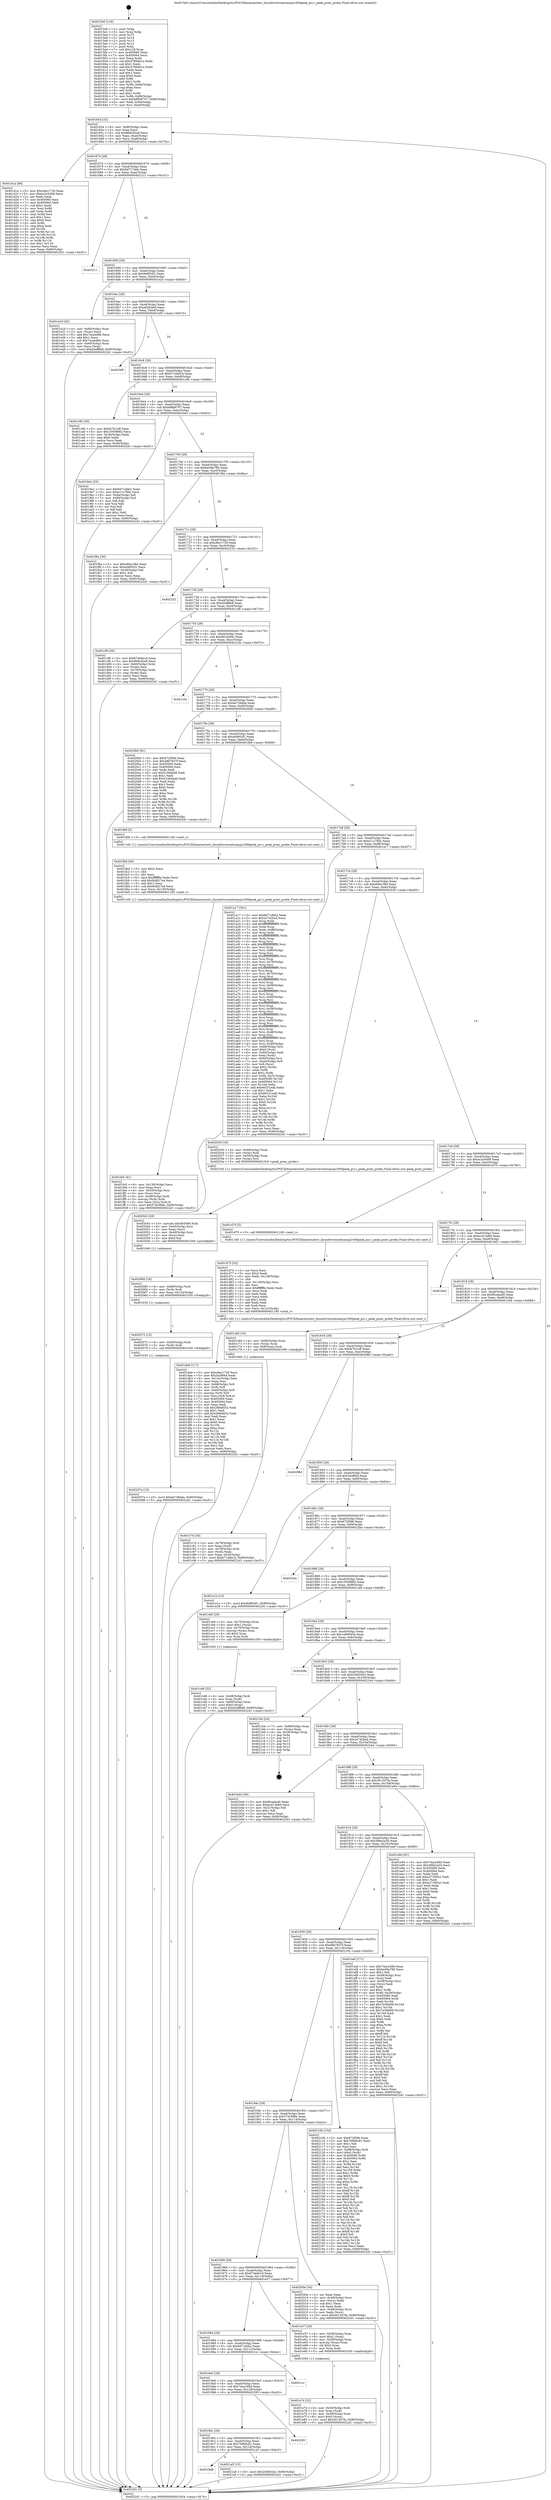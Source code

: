 digraph "0x4015e0" {
  label = "0x4015e0 (/mnt/c/Users/mathe/Desktop/tcc/POCII/binaries/extr_linuxdriversnetcansja1000peak_pci.c_peak_pciec_probe_Final-ollvm.out::main(0))"
  labelloc = "t"
  node[shape=record]

  Entry [label="",width=0.3,height=0.3,shape=circle,fillcolor=black,style=filled]
  "0x401654" [label="{
     0x401654 [32]\l
     | [instrs]\l
     &nbsp;&nbsp;0x401654 \<+6\>: mov -0x90(%rbp),%eax\l
     &nbsp;&nbsp;0x40165a \<+2\>: mov %eax,%ecx\l
     &nbsp;&nbsp;0x40165c \<+6\>: sub $0x868c92a9,%ecx\l
     &nbsp;&nbsp;0x401662 \<+6\>: mov %eax,-0xa4(%rbp)\l
     &nbsp;&nbsp;0x401668 \<+6\>: mov %ecx,-0xa8(%rbp)\l
     &nbsp;&nbsp;0x40166e \<+6\>: je 0000000000401d1a \<main+0x73a\>\l
  }"]
  "0x401d1a" [label="{
     0x401d1a [86]\l
     | [instrs]\l
     &nbsp;&nbsp;0x401d1a \<+5\>: mov $0xc8ec1729,%eax\l
     &nbsp;&nbsp;0x401d1f \<+5\>: mov $0xec3c0408,%ecx\l
     &nbsp;&nbsp;0x401d24 \<+2\>: xor %edx,%edx\l
     &nbsp;&nbsp;0x401d26 \<+7\>: mov 0x405060,%esi\l
     &nbsp;&nbsp;0x401d2d \<+7\>: mov 0x405064,%edi\l
     &nbsp;&nbsp;0x401d34 \<+3\>: sub $0x1,%edx\l
     &nbsp;&nbsp;0x401d37 \<+3\>: mov %esi,%r8d\l
     &nbsp;&nbsp;0x401d3a \<+3\>: add %edx,%r8d\l
     &nbsp;&nbsp;0x401d3d \<+4\>: imul %r8d,%esi\l
     &nbsp;&nbsp;0x401d41 \<+3\>: and $0x1,%esi\l
     &nbsp;&nbsp;0x401d44 \<+3\>: cmp $0x0,%esi\l
     &nbsp;&nbsp;0x401d47 \<+4\>: sete %r9b\l
     &nbsp;&nbsp;0x401d4b \<+3\>: cmp $0xa,%edi\l
     &nbsp;&nbsp;0x401d4e \<+4\>: setl %r10b\l
     &nbsp;&nbsp;0x401d52 \<+3\>: mov %r9b,%r11b\l
     &nbsp;&nbsp;0x401d55 \<+3\>: and %r10b,%r11b\l
     &nbsp;&nbsp;0x401d58 \<+3\>: xor %r10b,%r9b\l
     &nbsp;&nbsp;0x401d5b \<+3\>: or %r9b,%r11b\l
     &nbsp;&nbsp;0x401d5e \<+4\>: test $0x1,%r11b\l
     &nbsp;&nbsp;0x401d62 \<+3\>: cmovne %ecx,%eax\l
     &nbsp;&nbsp;0x401d65 \<+6\>: mov %eax,-0x90(%rbp)\l
     &nbsp;&nbsp;0x401d6b \<+5\>: jmp 00000000004022d1 \<main+0xcf1\>\l
  }"]
  "0x401674" [label="{
     0x401674 [28]\l
     | [instrs]\l
     &nbsp;&nbsp;0x401674 \<+5\>: jmp 0000000000401679 \<main+0x99\>\l
     &nbsp;&nbsp;0x401679 \<+6\>: mov -0xa4(%rbp),%eax\l
     &nbsp;&nbsp;0x40167f \<+5\>: sub $0x8d717deb,%eax\l
     &nbsp;&nbsp;0x401684 \<+6\>: mov %eax,-0xac(%rbp)\l
     &nbsp;&nbsp;0x40168a \<+6\>: je 0000000000402211 \<main+0xc31\>\l
  }"]
  Exit [label="",width=0.3,height=0.3,shape=circle,fillcolor=black,style=filled,peripheries=2]
  "0x402211" [label="{
     0x402211\l
  }", style=dashed]
  "0x401690" [label="{
     0x401690 [28]\l
     | [instrs]\l
     &nbsp;&nbsp;0x401690 \<+5\>: jmp 0000000000401695 \<main+0xb5\>\l
     &nbsp;&nbsp;0x401695 \<+6\>: mov -0xa4(%rbp),%eax\l
     &nbsp;&nbsp;0x40169b \<+5\>: sub $0x9e8f54f1,%eax\l
     &nbsp;&nbsp;0x4016a0 \<+6\>: mov %eax,-0xb0(%rbp)\l
     &nbsp;&nbsp;0x4016a6 \<+6\>: je 0000000000401e2d \<main+0x84d\>\l
  }"]
  "0x4019d8" [label="{
     0x4019d8\l
  }", style=dashed]
  "0x401e2d" [label="{
     0x401e2d [42]\l
     | [instrs]\l
     &nbsp;&nbsp;0x401e2d \<+4\>: mov -0x60(%rbp),%rax\l
     &nbsp;&nbsp;0x401e31 \<+2\>: mov (%rax),%ecx\l
     &nbsp;&nbsp;0x401e33 \<+6\>: add $0x7aceed6b,%ecx\l
     &nbsp;&nbsp;0x401e39 \<+3\>: add $0x1,%ecx\l
     &nbsp;&nbsp;0x401e3c \<+6\>: sub $0x7aceed6b,%ecx\l
     &nbsp;&nbsp;0x401e42 \<+4\>: mov -0x60(%rbp),%rax\l
     &nbsp;&nbsp;0x401e46 \<+2\>: mov %ecx,(%rax)\l
     &nbsp;&nbsp;0x401e48 \<+10\>: movl $0xd2eff8e8,-0x90(%rbp)\l
     &nbsp;&nbsp;0x401e52 \<+5\>: jmp 00000000004022d1 \<main+0xcf1\>\l
  }"]
  "0x4016ac" [label="{
     0x4016ac [28]\l
     | [instrs]\l
     &nbsp;&nbsp;0x4016ac \<+5\>: jmp 00000000004016b1 \<main+0xd1\>\l
     &nbsp;&nbsp;0x4016b1 \<+6\>: mov -0xa4(%rbp),%eax\l
     &nbsp;&nbsp;0x4016b7 \<+5\>: sub $0xa62fc4e9,%eax\l
     &nbsp;&nbsp;0x4016bc \<+6\>: mov %eax,-0xb4(%rbp)\l
     &nbsp;&nbsp;0x4016c2 \<+6\>: je 0000000000401bf5 \<main+0x615\>\l
  }"]
  "0x4021a5" [label="{
     0x4021a5 [15]\l
     | [instrs]\l
     &nbsp;&nbsp;0x4021a5 \<+10\>: movl $0x20d002e2,-0x90(%rbp)\l
     &nbsp;&nbsp;0x4021af \<+5\>: jmp 00000000004022d1 \<main+0xcf1\>\l
  }"]
  "0x401bf5" [label="{
     0x401bf5\l
  }", style=dashed]
  "0x4016c8" [label="{
     0x4016c8 [28]\l
     | [instrs]\l
     &nbsp;&nbsp;0x4016c8 \<+5\>: jmp 00000000004016cd \<main+0xed\>\l
     &nbsp;&nbsp;0x4016cd \<+6\>: mov -0xa4(%rbp),%eax\l
     &nbsp;&nbsp;0x4016d3 \<+5\>: sub $0xb714bd1b,%eax\l
     &nbsp;&nbsp;0x4016d8 \<+6\>: mov %eax,-0xb8(%rbp)\l
     &nbsp;&nbsp;0x4016de \<+6\>: je 0000000000401c9b \<main+0x6bb\>\l
  }"]
  "0x4019bc" [label="{
     0x4019bc [28]\l
     | [instrs]\l
     &nbsp;&nbsp;0x4019bc \<+5\>: jmp 00000000004019c1 \<main+0x3e1\>\l
     &nbsp;&nbsp;0x4019c1 \<+6\>: mov -0xa4(%rbp),%eax\l
     &nbsp;&nbsp;0x4019c7 \<+5\>: sub $0x769b8c81,%eax\l
     &nbsp;&nbsp;0x4019cc \<+6\>: mov %eax,-0x124(%rbp)\l
     &nbsp;&nbsp;0x4019d2 \<+6\>: je 00000000004021a5 \<main+0xbc5\>\l
  }"]
  "0x401c9b" [label="{
     0x401c9b [30]\l
     | [instrs]\l
     &nbsp;&nbsp;0x401c9b \<+5\>: mov $0xfa7fc1e8,%eax\l
     &nbsp;&nbsp;0x401ca0 \<+5\>: mov $0x10508882,%ecx\l
     &nbsp;&nbsp;0x401ca5 \<+3\>: mov -0x30(%rbp),%edx\l
     &nbsp;&nbsp;0x401ca8 \<+3\>: cmp $0x0,%edx\l
     &nbsp;&nbsp;0x401cab \<+3\>: cmove %ecx,%eax\l
     &nbsp;&nbsp;0x401cae \<+6\>: mov %eax,-0x90(%rbp)\l
     &nbsp;&nbsp;0x401cb4 \<+5\>: jmp 00000000004022d1 \<main+0xcf1\>\l
  }"]
  "0x4016e4" [label="{
     0x4016e4 [28]\l
     | [instrs]\l
     &nbsp;&nbsp;0x4016e4 \<+5\>: jmp 00000000004016e9 \<main+0x109\>\l
     &nbsp;&nbsp;0x4016e9 \<+6\>: mov -0xa4(%rbp),%eax\l
     &nbsp;&nbsp;0x4016ef \<+5\>: sub $0xb88b9707,%eax\l
     &nbsp;&nbsp;0x4016f4 \<+6\>: mov %eax,-0xbc(%rbp)\l
     &nbsp;&nbsp;0x4016fa \<+6\>: je 00000000004019e2 \<main+0x402\>\l
  }"]
  "0x402295" [label="{
     0x402295\l
  }", style=dashed]
  "0x4019e2" [label="{
     0x4019e2 [53]\l
     | [instrs]\l
     &nbsp;&nbsp;0x4019e2 \<+5\>: mov $0x6d71dbb2,%eax\l
     &nbsp;&nbsp;0x4019e7 \<+5\>: mov $0xe11c78dc,%ecx\l
     &nbsp;&nbsp;0x4019ec \<+6\>: mov -0x8a(%rbp),%dl\l
     &nbsp;&nbsp;0x4019f2 \<+7\>: mov -0x89(%rbp),%sil\l
     &nbsp;&nbsp;0x4019f9 \<+3\>: mov %dl,%dil\l
     &nbsp;&nbsp;0x4019fc \<+3\>: and %sil,%dil\l
     &nbsp;&nbsp;0x4019ff \<+3\>: xor %sil,%dl\l
     &nbsp;&nbsp;0x401a02 \<+3\>: or %dl,%dil\l
     &nbsp;&nbsp;0x401a05 \<+4\>: test $0x1,%dil\l
     &nbsp;&nbsp;0x401a09 \<+3\>: cmovne %ecx,%eax\l
     &nbsp;&nbsp;0x401a0c \<+6\>: mov %eax,-0x90(%rbp)\l
     &nbsp;&nbsp;0x401a12 \<+5\>: jmp 00000000004022d1 \<main+0xcf1\>\l
  }"]
  "0x401700" [label="{
     0x401700 [28]\l
     | [instrs]\l
     &nbsp;&nbsp;0x401700 \<+5\>: jmp 0000000000401705 \<main+0x125\>\l
     &nbsp;&nbsp;0x401705 \<+6\>: mov -0xa4(%rbp),%eax\l
     &nbsp;&nbsp;0x40170b \<+5\>: sub $0xbe58a780,%eax\l
     &nbsp;&nbsp;0x401710 \<+6\>: mov %eax,-0xc0(%rbp)\l
     &nbsp;&nbsp;0x401716 \<+6\>: je 0000000000401f9a \<main+0x9ba\>\l
  }"]
  "0x4022d1" [label="{
     0x4022d1 [5]\l
     | [instrs]\l
     &nbsp;&nbsp;0x4022d1 \<+5\>: jmp 0000000000401654 \<main+0x74\>\l
  }"]
  "0x4015e0" [label="{
     0x4015e0 [116]\l
     | [instrs]\l
     &nbsp;&nbsp;0x4015e0 \<+1\>: push %rbp\l
     &nbsp;&nbsp;0x4015e1 \<+3\>: mov %rsp,%rbp\l
     &nbsp;&nbsp;0x4015e4 \<+2\>: push %r15\l
     &nbsp;&nbsp;0x4015e6 \<+2\>: push %r14\l
     &nbsp;&nbsp;0x4015e8 \<+2\>: push %r13\l
     &nbsp;&nbsp;0x4015ea \<+2\>: push %r12\l
     &nbsp;&nbsp;0x4015ec \<+1\>: push %rbx\l
     &nbsp;&nbsp;0x4015ed \<+7\>: sub $0x128,%rsp\l
     &nbsp;&nbsp;0x4015f4 \<+7\>: mov 0x405060,%eax\l
     &nbsp;&nbsp;0x4015fb \<+7\>: mov 0x405064,%ecx\l
     &nbsp;&nbsp;0x401602 \<+2\>: mov %eax,%edx\l
     &nbsp;&nbsp;0x401604 \<+6\>: sub $0x4789461e,%edx\l
     &nbsp;&nbsp;0x40160a \<+3\>: sub $0x1,%edx\l
     &nbsp;&nbsp;0x40160d \<+6\>: add $0x4789461e,%edx\l
     &nbsp;&nbsp;0x401613 \<+3\>: imul %edx,%eax\l
     &nbsp;&nbsp;0x401616 \<+3\>: and $0x1,%eax\l
     &nbsp;&nbsp;0x401619 \<+3\>: cmp $0x0,%eax\l
     &nbsp;&nbsp;0x40161c \<+4\>: sete %r8b\l
     &nbsp;&nbsp;0x401620 \<+4\>: and $0x1,%r8b\l
     &nbsp;&nbsp;0x401624 \<+7\>: mov %r8b,-0x8a(%rbp)\l
     &nbsp;&nbsp;0x40162b \<+3\>: cmp $0xa,%ecx\l
     &nbsp;&nbsp;0x40162e \<+4\>: setl %r8b\l
     &nbsp;&nbsp;0x401632 \<+4\>: and $0x1,%r8b\l
     &nbsp;&nbsp;0x401636 \<+7\>: mov %r8b,-0x89(%rbp)\l
     &nbsp;&nbsp;0x40163d \<+10\>: movl $0xb88b9707,-0x90(%rbp)\l
     &nbsp;&nbsp;0x401647 \<+6\>: mov %edi,-0x94(%rbp)\l
     &nbsp;&nbsp;0x40164d \<+7\>: mov %rsi,-0xa0(%rbp)\l
  }"]
  "0x4019a0" [label="{
     0x4019a0 [28]\l
     | [instrs]\l
     &nbsp;&nbsp;0x4019a0 \<+5\>: jmp 00000000004019a5 \<main+0x3c5\>\l
     &nbsp;&nbsp;0x4019a5 \<+6\>: mov -0xa4(%rbp),%eax\l
     &nbsp;&nbsp;0x4019ab \<+5\>: sub $0x74ac249d,%eax\l
     &nbsp;&nbsp;0x4019b0 \<+6\>: mov %eax,-0x120(%rbp)\l
     &nbsp;&nbsp;0x4019b6 \<+6\>: je 0000000000402295 \<main+0xcb5\>\l
  }"]
  "0x401f9a" [label="{
     0x401f9a [30]\l
     | [instrs]\l
     &nbsp;&nbsp;0x401f9a \<+5\>: mov $0xe66a1f6d,%eax\l
     &nbsp;&nbsp;0x401f9f \<+5\>: mov $0xe0895cf1,%ecx\l
     &nbsp;&nbsp;0x401fa4 \<+3\>: mov -0x29(%rbp),%dl\l
     &nbsp;&nbsp;0x401fa7 \<+3\>: test $0x1,%dl\l
     &nbsp;&nbsp;0x401faa \<+3\>: cmovne %ecx,%eax\l
     &nbsp;&nbsp;0x401fad \<+6\>: mov %eax,-0x90(%rbp)\l
     &nbsp;&nbsp;0x401fb3 \<+5\>: jmp 00000000004022d1 \<main+0xcf1\>\l
  }"]
  "0x40171c" [label="{
     0x40171c [28]\l
     | [instrs]\l
     &nbsp;&nbsp;0x40171c \<+5\>: jmp 0000000000401721 \<main+0x141\>\l
     &nbsp;&nbsp;0x401721 \<+6\>: mov -0xa4(%rbp),%eax\l
     &nbsp;&nbsp;0x401727 \<+5\>: sub $0xc8ec1729,%eax\l
     &nbsp;&nbsp;0x40172c \<+6\>: mov %eax,-0xc4(%rbp)\l
     &nbsp;&nbsp;0x401732 \<+6\>: je 0000000000402232 \<main+0xc52\>\l
  }"]
  "0x4021cc" [label="{
     0x4021cc\l
  }", style=dashed]
  "0x402232" [label="{
     0x402232\l
  }", style=dashed]
  "0x401738" [label="{
     0x401738 [28]\l
     | [instrs]\l
     &nbsp;&nbsp;0x401738 \<+5\>: jmp 000000000040173d \<main+0x15d\>\l
     &nbsp;&nbsp;0x40173d \<+6\>: mov -0xa4(%rbp),%eax\l
     &nbsp;&nbsp;0x401743 \<+5\>: sub $0xd2eff8e8,%eax\l
     &nbsp;&nbsp;0x401748 \<+6\>: mov %eax,-0xc8(%rbp)\l
     &nbsp;&nbsp;0x40174e \<+6\>: je 0000000000401cf6 \<main+0x716\>\l
  }"]
  "0x40207e" [label="{
     0x40207e [15]\l
     | [instrs]\l
     &nbsp;&nbsp;0x40207e \<+10\>: movl $0xda738dda,-0x90(%rbp)\l
     &nbsp;&nbsp;0x402088 \<+5\>: jmp 00000000004022d1 \<main+0xcf1\>\l
  }"]
  "0x401cf6" [label="{
     0x401cf6 [36]\l
     | [instrs]\l
     &nbsp;&nbsp;0x401cf6 \<+5\>: mov $0x67de0e16,%eax\l
     &nbsp;&nbsp;0x401cfb \<+5\>: mov $0x868c92a9,%ecx\l
     &nbsp;&nbsp;0x401d00 \<+4\>: mov -0x60(%rbp),%rdx\l
     &nbsp;&nbsp;0x401d04 \<+2\>: mov (%rdx),%esi\l
     &nbsp;&nbsp;0x401d06 \<+4\>: mov -0x70(%rbp),%rdx\l
     &nbsp;&nbsp;0x401d0a \<+2\>: cmp (%rdx),%esi\l
     &nbsp;&nbsp;0x401d0c \<+3\>: cmovl %ecx,%eax\l
     &nbsp;&nbsp;0x401d0f \<+6\>: mov %eax,-0x90(%rbp)\l
     &nbsp;&nbsp;0x401d15 \<+5\>: jmp 00000000004022d1 \<main+0xcf1\>\l
  }"]
  "0x401754" [label="{
     0x401754 [28]\l
     | [instrs]\l
     &nbsp;&nbsp;0x401754 \<+5\>: jmp 0000000000401759 \<main+0x179\>\l
     &nbsp;&nbsp;0x401759 \<+6\>: mov -0xa4(%rbp),%eax\l
     &nbsp;&nbsp;0x40175f \<+5\>: sub $0xd623a0dc,%eax\l
     &nbsp;&nbsp;0x401764 \<+6\>: mov %eax,-0xcc(%rbp)\l
     &nbsp;&nbsp;0x40176a \<+6\>: je 0000000000401c5e \<main+0x67e\>\l
  }"]
  "0x402072" [label="{
     0x402072 [12]\l
     | [instrs]\l
     &nbsp;&nbsp;0x402072 \<+4\>: mov -0x50(%rbp),%rdi\l
     &nbsp;&nbsp;0x402076 \<+3\>: mov (%rdi),%rdi\l
     &nbsp;&nbsp;0x402079 \<+5\>: call 0000000000401030 \<free@plt\>\l
     | [calls]\l
     &nbsp;&nbsp;0x401030 \{1\} (unknown)\l
  }"]
  "0x401c5e" [label="{
     0x401c5e\l
  }", style=dashed]
  "0x401770" [label="{
     0x401770 [28]\l
     | [instrs]\l
     &nbsp;&nbsp;0x401770 \<+5\>: jmp 0000000000401775 \<main+0x195\>\l
     &nbsp;&nbsp;0x401775 \<+6\>: mov -0xa4(%rbp),%eax\l
     &nbsp;&nbsp;0x40177b \<+5\>: sub $0xda738dda,%eax\l
     &nbsp;&nbsp;0x401780 \<+6\>: mov %eax,-0xd0(%rbp)\l
     &nbsp;&nbsp;0x401786 \<+6\>: je 00000000004020b0 \<main+0xad0\>\l
  }"]
  "0x402060" [label="{
     0x402060 [18]\l
     | [instrs]\l
     &nbsp;&nbsp;0x402060 \<+4\>: mov -0x68(%rbp),%rdi\l
     &nbsp;&nbsp;0x402064 \<+3\>: mov (%rdi),%rdi\l
     &nbsp;&nbsp;0x402067 \<+6\>: mov %eax,-0x134(%rbp)\l
     &nbsp;&nbsp;0x40206d \<+5\>: call 0000000000401030 \<free@plt\>\l
     | [calls]\l
     &nbsp;&nbsp;0x401030 \{1\} (unknown)\l
  }"]
  "0x4020b0" [label="{
     0x4020b0 [91]\l
     | [instrs]\l
     &nbsp;&nbsp;0x4020b0 \<+5\>: mov $0x872f586,%eax\l
     &nbsp;&nbsp;0x4020b5 \<+5\>: mov $0x48b7837f,%ecx\l
     &nbsp;&nbsp;0x4020ba \<+7\>: mov 0x405060,%edx\l
     &nbsp;&nbsp;0x4020c1 \<+7\>: mov 0x405064,%esi\l
     &nbsp;&nbsp;0x4020c8 \<+2\>: mov %edx,%edi\l
     &nbsp;&nbsp;0x4020ca \<+6\>: sub $0x510bda46,%edi\l
     &nbsp;&nbsp;0x4020d0 \<+3\>: sub $0x1,%edi\l
     &nbsp;&nbsp;0x4020d3 \<+6\>: add $0x510bda46,%edi\l
     &nbsp;&nbsp;0x4020d9 \<+3\>: imul %edi,%edx\l
     &nbsp;&nbsp;0x4020dc \<+3\>: and $0x1,%edx\l
     &nbsp;&nbsp;0x4020df \<+3\>: cmp $0x0,%edx\l
     &nbsp;&nbsp;0x4020e2 \<+4\>: sete %r8b\l
     &nbsp;&nbsp;0x4020e6 \<+3\>: cmp $0xa,%esi\l
     &nbsp;&nbsp;0x4020e9 \<+4\>: setl %r9b\l
     &nbsp;&nbsp;0x4020ed \<+3\>: mov %r8b,%r10b\l
     &nbsp;&nbsp;0x4020f0 \<+3\>: and %r9b,%r10b\l
     &nbsp;&nbsp;0x4020f3 \<+3\>: xor %r9b,%r8b\l
     &nbsp;&nbsp;0x4020f6 \<+3\>: or %r8b,%r10b\l
     &nbsp;&nbsp;0x4020f9 \<+4\>: test $0x1,%r10b\l
     &nbsp;&nbsp;0x4020fd \<+3\>: cmovne %ecx,%eax\l
     &nbsp;&nbsp;0x402100 \<+6\>: mov %eax,-0x90(%rbp)\l
     &nbsp;&nbsp;0x402106 \<+5\>: jmp 00000000004022d1 \<main+0xcf1\>\l
  }"]
  "0x40178c" [label="{
     0x40178c [28]\l
     | [instrs]\l
     &nbsp;&nbsp;0x40178c \<+5\>: jmp 0000000000401791 \<main+0x1b1\>\l
     &nbsp;&nbsp;0x401791 \<+6\>: mov -0xa4(%rbp),%eax\l
     &nbsp;&nbsp;0x401797 \<+5\>: sub $0xe0895cf1,%eax\l
     &nbsp;&nbsp;0x40179c \<+6\>: mov %eax,-0xd4(%rbp)\l
     &nbsp;&nbsp;0x4017a2 \<+6\>: je 0000000000401fb8 \<main+0x9d8\>\l
  }"]
  "0x402043" [label="{
     0x402043 [29]\l
     | [instrs]\l
     &nbsp;&nbsp;0x402043 \<+10\>: movabs $0x4030b6,%rdi\l
     &nbsp;&nbsp;0x40204d \<+4\>: mov -0x40(%rbp),%rsi\l
     &nbsp;&nbsp;0x402051 \<+2\>: mov %eax,(%rsi)\l
     &nbsp;&nbsp;0x402053 \<+4\>: mov -0x40(%rbp),%rsi\l
     &nbsp;&nbsp;0x402057 \<+2\>: mov (%rsi),%esi\l
     &nbsp;&nbsp;0x402059 \<+2\>: mov $0x0,%al\l
     &nbsp;&nbsp;0x40205b \<+5\>: call 0000000000401040 \<printf@plt\>\l
     | [calls]\l
     &nbsp;&nbsp;0x401040 \{1\} (unknown)\l
  }"]
  "0x401fb8" [label="{
     0x401fb8 [5]\l
     | [instrs]\l
     &nbsp;&nbsp;0x401fb8 \<+5\>: call 0000000000401160 \<next_i\>\l
     | [calls]\l
     &nbsp;&nbsp;0x401160 \{1\} (/mnt/c/Users/mathe/Desktop/tcc/POCII/binaries/extr_linuxdriversnetcansja1000peak_pci.c_peak_pciec_probe_Final-ollvm.out::next_i)\l
  }"]
  "0x4017a8" [label="{
     0x4017a8 [28]\l
     | [instrs]\l
     &nbsp;&nbsp;0x4017a8 \<+5\>: jmp 00000000004017ad \<main+0x1cd\>\l
     &nbsp;&nbsp;0x4017ad \<+6\>: mov -0xa4(%rbp),%eax\l
     &nbsp;&nbsp;0x4017b3 \<+5\>: sub $0xe11c78dc,%eax\l
     &nbsp;&nbsp;0x4017b8 \<+6\>: mov %eax,-0xd8(%rbp)\l
     &nbsp;&nbsp;0x4017be \<+6\>: je 0000000000401a17 \<main+0x437\>\l
  }"]
  "0x401fe5" [label="{
     0x401fe5 [41]\l
     | [instrs]\l
     &nbsp;&nbsp;0x401fe5 \<+6\>: mov -0x130(%rbp),%ecx\l
     &nbsp;&nbsp;0x401feb \<+3\>: imul %eax,%ecx\l
     &nbsp;&nbsp;0x401fee \<+4\>: mov -0x50(%rbp),%rsi\l
     &nbsp;&nbsp;0x401ff2 \<+3\>: mov (%rsi),%rsi\l
     &nbsp;&nbsp;0x401ff5 \<+4\>: mov -0x48(%rbp),%rdi\l
     &nbsp;&nbsp;0x401ff9 \<+3\>: movslq (%rdi),%rdi\l
     &nbsp;&nbsp;0x401ffc \<+3\>: mov %ecx,(%rsi,%rdi,4)\l
     &nbsp;&nbsp;0x401fff \<+10\>: movl $0x57dc589e,-0x90(%rbp)\l
     &nbsp;&nbsp;0x402009 \<+5\>: jmp 00000000004022d1 \<main+0xcf1\>\l
  }"]
  "0x401a17" [label="{
     0x401a17 [301]\l
     | [instrs]\l
     &nbsp;&nbsp;0x401a17 \<+5\>: mov $0x6d71dbb2,%eax\l
     &nbsp;&nbsp;0x401a1c \<+5\>: mov $0x2e7d2be4,%ecx\l
     &nbsp;&nbsp;0x401a21 \<+3\>: mov %rsp,%rdx\l
     &nbsp;&nbsp;0x401a24 \<+4\>: add $0xfffffffffffffff0,%rdx\l
     &nbsp;&nbsp;0x401a28 \<+3\>: mov %rdx,%rsp\l
     &nbsp;&nbsp;0x401a2b \<+7\>: mov %rdx,-0x88(%rbp)\l
     &nbsp;&nbsp;0x401a32 \<+3\>: mov %rsp,%rdx\l
     &nbsp;&nbsp;0x401a35 \<+4\>: add $0xfffffffffffffff0,%rdx\l
     &nbsp;&nbsp;0x401a39 \<+3\>: mov %rdx,%rsp\l
     &nbsp;&nbsp;0x401a3c \<+3\>: mov %rsp,%rsi\l
     &nbsp;&nbsp;0x401a3f \<+4\>: add $0xfffffffffffffff0,%rsi\l
     &nbsp;&nbsp;0x401a43 \<+3\>: mov %rsi,%rsp\l
     &nbsp;&nbsp;0x401a46 \<+4\>: mov %rsi,-0x80(%rbp)\l
     &nbsp;&nbsp;0x401a4a \<+3\>: mov %rsp,%rsi\l
     &nbsp;&nbsp;0x401a4d \<+4\>: add $0xfffffffffffffff0,%rsi\l
     &nbsp;&nbsp;0x401a51 \<+3\>: mov %rsi,%rsp\l
     &nbsp;&nbsp;0x401a54 \<+4\>: mov %rsi,-0x78(%rbp)\l
     &nbsp;&nbsp;0x401a58 \<+3\>: mov %rsp,%rsi\l
     &nbsp;&nbsp;0x401a5b \<+4\>: add $0xfffffffffffffff0,%rsi\l
     &nbsp;&nbsp;0x401a5f \<+3\>: mov %rsi,%rsp\l
     &nbsp;&nbsp;0x401a62 \<+4\>: mov %rsi,-0x70(%rbp)\l
     &nbsp;&nbsp;0x401a66 \<+3\>: mov %rsp,%rsi\l
     &nbsp;&nbsp;0x401a69 \<+4\>: add $0xfffffffffffffff0,%rsi\l
     &nbsp;&nbsp;0x401a6d \<+3\>: mov %rsi,%rsp\l
     &nbsp;&nbsp;0x401a70 \<+4\>: mov %rsi,-0x68(%rbp)\l
     &nbsp;&nbsp;0x401a74 \<+3\>: mov %rsp,%rsi\l
     &nbsp;&nbsp;0x401a77 \<+4\>: add $0xfffffffffffffff0,%rsi\l
     &nbsp;&nbsp;0x401a7b \<+3\>: mov %rsi,%rsp\l
     &nbsp;&nbsp;0x401a7e \<+4\>: mov %rsi,-0x60(%rbp)\l
     &nbsp;&nbsp;0x401a82 \<+3\>: mov %rsp,%rsi\l
     &nbsp;&nbsp;0x401a85 \<+4\>: add $0xfffffffffffffff0,%rsi\l
     &nbsp;&nbsp;0x401a89 \<+3\>: mov %rsi,%rsp\l
     &nbsp;&nbsp;0x401a8c \<+4\>: mov %rsi,-0x58(%rbp)\l
     &nbsp;&nbsp;0x401a90 \<+3\>: mov %rsp,%rsi\l
     &nbsp;&nbsp;0x401a93 \<+4\>: add $0xfffffffffffffff0,%rsi\l
     &nbsp;&nbsp;0x401a97 \<+3\>: mov %rsi,%rsp\l
     &nbsp;&nbsp;0x401a9a \<+4\>: mov %rsi,-0x50(%rbp)\l
     &nbsp;&nbsp;0x401a9e \<+3\>: mov %rsp,%rsi\l
     &nbsp;&nbsp;0x401aa1 \<+4\>: add $0xfffffffffffffff0,%rsi\l
     &nbsp;&nbsp;0x401aa5 \<+3\>: mov %rsi,%rsp\l
     &nbsp;&nbsp;0x401aa8 \<+4\>: mov %rsi,-0x48(%rbp)\l
     &nbsp;&nbsp;0x401aac \<+3\>: mov %rsp,%rsi\l
     &nbsp;&nbsp;0x401aaf \<+4\>: add $0xfffffffffffffff0,%rsi\l
     &nbsp;&nbsp;0x401ab3 \<+3\>: mov %rsi,%rsp\l
     &nbsp;&nbsp;0x401ab6 \<+4\>: mov %rsi,-0x40(%rbp)\l
     &nbsp;&nbsp;0x401aba \<+7\>: mov -0x88(%rbp),%rsi\l
     &nbsp;&nbsp;0x401ac1 \<+6\>: movl $0x0,(%rsi)\l
     &nbsp;&nbsp;0x401ac7 \<+6\>: mov -0x94(%rbp),%edi\l
     &nbsp;&nbsp;0x401acd \<+2\>: mov %edi,(%rdx)\l
     &nbsp;&nbsp;0x401acf \<+4\>: mov -0x80(%rbp),%rsi\l
     &nbsp;&nbsp;0x401ad3 \<+7\>: mov -0xa0(%rbp),%r8\l
     &nbsp;&nbsp;0x401ada \<+3\>: mov %r8,(%rsi)\l
     &nbsp;&nbsp;0x401add \<+3\>: cmpl $0x2,(%rdx)\l
     &nbsp;&nbsp;0x401ae0 \<+4\>: setne %r9b\l
     &nbsp;&nbsp;0x401ae4 \<+4\>: and $0x1,%r9b\l
     &nbsp;&nbsp;0x401ae8 \<+4\>: mov %r9b,-0x31(%rbp)\l
     &nbsp;&nbsp;0x401aec \<+8\>: mov 0x405060,%r10d\l
     &nbsp;&nbsp;0x401af4 \<+8\>: mov 0x405064,%r11d\l
     &nbsp;&nbsp;0x401afc \<+3\>: mov %r10d,%ebx\l
     &nbsp;&nbsp;0x401aff \<+6\>: add $0x66331edb,%ebx\l
     &nbsp;&nbsp;0x401b05 \<+3\>: sub $0x1,%ebx\l
     &nbsp;&nbsp;0x401b08 \<+6\>: sub $0x66331edb,%ebx\l
     &nbsp;&nbsp;0x401b0e \<+4\>: imul %ebx,%r10d\l
     &nbsp;&nbsp;0x401b12 \<+4\>: and $0x1,%r10d\l
     &nbsp;&nbsp;0x401b16 \<+4\>: cmp $0x0,%r10d\l
     &nbsp;&nbsp;0x401b1a \<+4\>: sete %r9b\l
     &nbsp;&nbsp;0x401b1e \<+4\>: cmp $0xa,%r11d\l
     &nbsp;&nbsp;0x401b22 \<+4\>: setl %r14b\l
     &nbsp;&nbsp;0x401b26 \<+3\>: mov %r9b,%r15b\l
     &nbsp;&nbsp;0x401b29 \<+3\>: and %r14b,%r15b\l
     &nbsp;&nbsp;0x401b2c \<+3\>: xor %r14b,%r9b\l
     &nbsp;&nbsp;0x401b2f \<+3\>: or %r9b,%r15b\l
     &nbsp;&nbsp;0x401b32 \<+4\>: test $0x1,%r15b\l
     &nbsp;&nbsp;0x401b36 \<+3\>: cmovne %ecx,%eax\l
     &nbsp;&nbsp;0x401b39 \<+6\>: mov %eax,-0x90(%rbp)\l
     &nbsp;&nbsp;0x401b3f \<+5\>: jmp 00000000004022d1 \<main+0xcf1\>\l
  }"]
  "0x4017c4" [label="{
     0x4017c4 [28]\l
     | [instrs]\l
     &nbsp;&nbsp;0x4017c4 \<+5\>: jmp 00000000004017c9 \<main+0x1e9\>\l
     &nbsp;&nbsp;0x4017c9 \<+6\>: mov -0xa4(%rbp),%eax\l
     &nbsp;&nbsp;0x4017cf \<+5\>: sub $0xe66a1f6d,%eax\l
     &nbsp;&nbsp;0x4017d4 \<+6\>: mov %eax,-0xdc(%rbp)\l
     &nbsp;&nbsp;0x4017da \<+6\>: je 0000000000402030 \<main+0xa50\>\l
  }"]
  "0x401fbd" [label="{
     0x401fbd [40]\l
     | [instrs]\l
     &nbsp;&nbsp;0x401fbd \<+5\>: mov $0x2,%ecx\l
     &nbsp;&nbsp;0x401fc2 \<+1\>: cltd\l
     &nbsp;&nbsp;0x401fc3 \<+2\>: idiv %ecx\l
     &nbsp;&nbsp;0x401fc5 \<+6\>: imul $0xfffffffe,%edx,%ecx\l
     &nbsp;&nbsp;0x401fcb \<+6\>: add $0x8cfd27a4,%ecx\l
     &nbsp;&nbsp;0x401fd1 \<+3\>: add $0x1,%ecx\l
     &nbsp;&nbsp;0x401fd4 \<+6\>: sub $0x8cfd27a4,%ecx\l
     &nbsp;&nbsp;0x401fda \<+6\>: mov %ecx,-0x130(%rbp)\l
     &nbsp;&nbsp;0x401fe0 \<+5\>: call 0000000000401160 \<next_i\>\l
     | [calls]\l
     &nbsp;&nbsp;0x401160 \{1\} (/mnt/c/Users/mathe/Desktop/tcc/POCII/binaries/extr_linuxdriversnetcansja1000peak_pci.c_peak_pciec_probe_Final-ollvm.out::next_i)\l
  }"]
  "0x401e74" [label="{
     0x401e74 [32]\l
     | [instrs]\l
     &nbsp;&nbsp;0x401e74 \<+4\>: mov -0x50(%rbp),%rdi\l
     &nbsp;&nbsp;0x401e78 \<+3\>: mov %rax,(%rdi)\l
     &nbsp;&nbsp;0x401e7b \<+4\>: mov -0x48(%rbp),%rax\l
     &nbsp;&nbsp;0x401e7f \<+6\>: movl $0x0,(%rax)\l
     &nbsp;&nbsp;0x401e85 \<+10\>: movl $0x3013d7fa,-0x90(%rbp)\l
     &nbsp;&nbsp;0x401e8f \<+5\>: jmp 00000000004022d1 \<main+0xcf1\>\l
  }"]
  "0x402030" [label="{
     0x402030 [19]\l
     | [instrs]\l
     &nbsp;&nbsp;0x402030 \<+4\>: mov -0x68(%rbp),%rax\l
     &nbsp;&nbsp;0x402034 \<+3\>: mov (%rax),%rdi\l
     &nbsp;&nbsp;0x402037 \<+4\>: mov -0x50(%rbp),%rax\l
     &nbsp;&nbsp;0x40203b \<+3\>: mov (%rax),%rsi\l
     &nbsp;&nbsp;0x40203e \<+5\>: call 00000000004015c0 \<peak_pciec_probe\>\l
     | [calls]\l
     &nbsp;&nbsp;0x4015c0 \{1\} (/mnt/c/Users/mathe/Desktop/tcc/POCII/binaries/extr_linuxdriversnetcansja1000peak_pci.c_peak_pciec_probe_Final-ollvm.out::peak_pciec_probe)\l
  }"]
  "0x4017e0" [label="{
     0x4017e0 [28]\l
     | [instrs]\l
     &nbsp;&nbsp;0x4017e0 \<+5\>: jmp 00000000004017e5 \<main+0x205\>\l
     &nbsp;&nbsp;0x4017e5 \<+6\>: mov -0xa4(%rbp),%eax\l
     &nbsp;&nbsp;0x4017eb \<+5\>: sub $0xec3c0408,%eax\l
     &nbsp;&nbsp;0x4017f0 \<+6\>: mov %eax,-0xe0(%rbp)\l
     &nbsp;&nbsp;0x4017f6 \<+6\>: je 0000000000401d70 \<main+0x790\>\l
  }"]
  "0x401984" [label="{
     0x401984 [28]\l
     | [instrs]\l
     &nbsp;&nbsp;0x401984 \<+5\>: jmp 0000000000401989 \<main+0x3a9\>\l
     &nbsp;&nbsp;0x401989 \<+6\>: mov -0xa4(%rbp),%eax\l
     &nbsp;&nbsp;0x40198f \<+5\>: sub $0x6d71dbb2,%eax\l
     &nbsp;&nbsp;0x401994 \<+6\>: mov %eax,-0x11c(%rbp)\l
     &nbsp;&nbsp;0x40199a \<+6\>: je 00000000004021cc \<main+0xbec\>\l
  }"]
  "0x401d70" [label="{
     0x401d70 [5]\l
     | [instrs]\l
     &nbsp;&nbsp;0x401d70 \<+5\>: call 0000000000401160 \<next_i\>\l
     | [calls]\l
     &nbsp;&nbsp;0x401160 \{1\} (/mnt/c/Users/mathe/Desktop/tcc/POCII/binaries/extr_linuxdriversnetcansja1000peak_pci.c_peak_pciec_probe_Final-ollvm.out::next_i)\l
  }"]
  "0x4017fc" [label="{
     0x4017fc [28]\l
     | [instrs]\l
     &nbsp;&nbsp;0x4017fc \<+5\>: jmp 0000000000401801 \<main+0x221\>\l
     &nbsp;&nbsp;0x401801 \<+6\>: mov -0xa4(%rbp),%eax\l
     &nbsp;&nbsp;0x401807 \<+5\>: sub $0xecd13e8d,%eax\l
     &nbsp;&nbsp;0x40180c \<+6\>: mov %eax,-0xe4(%rbp)\l
     &nbsp;&nbsp;0x401812 \<+6\>: je 0000000000401b62 \<main+0x582\>\l
  }"]
  "0x401e57" [label="{
     0x401e57 [29]\l
     | [instrs]\l
     &nbsp;&nbsp;0x401e57 \<+4\>: mov -0x58(%rbp),%rax\l
     &nbsp;&nbsp;0x401e5b \<+6\>: movl $0x1,(%rax)\l
     &nbsp;&nbsp;0x401e61 \<+4\>: mov -0x58(%rbp),%rax\l
     &nbsp;&nbsp;0x401e65 \<+3\>: movslq (%rax),%rax\l
     &nbsp;&nbsp;0x401e68 \<+4\>: shl $0x2,%rax\l
     &nbsp;&nbsp;0x401e6c \<+3\>: mov %rax,%rdi\l
     &nbsp;&nbsp;0x401e6f \<+5\>: call 0000000000401050 \<malloc@plt\>\l
     | [calls]\l
     &nbsp;&nbsp;0x401050 \{1\} (unknown)\l
  }"]
  "0x401b62" [label="{
     0x401b62\l
  }", style=dashed]
  "0x401818" [label="{
     0x401818 [28]\l
     | [instrs]\l
     &nbsp;&nbsp;0x401818 \<+5\>: jmp 000000000040181d \<main+0x23d\>\l
     &nbsp;&nbsp;0x40181d \<+6\>: mov -0xa4(%rbp),%eax\l
     &nbsp;&nbsp;0x401823 \<+5\>: sub $0xf0cabad0,%eax\l
     &nbsp;&nbsp;0x401828 \<+6\>: mov %eax,-0xe8(%rbp)\l
     &nbsp;&nbsp;0x40182e \<+6\>: je 0000000000401c6d \<main+0x68d\>\l
  }"]
  "0x401968" [label="{
     0x401968 [28]\l
     | [instrs]\l
     &nbsp;&nbsp;0x401968 \<+5\>: jmp 000000000040196d \<main+0x38d\>\l
     &nbsp;&nbsp;0x40196d \<+6\>: mov -0xa4(%rbp),%eax\l
     &nbsp;&nbsp;0x401973 \<+5\>: sub $0x67de0e16,%eax\l
     &nbsp;&nbsp;0x401978 \<+6\>: mov %eax,-0x118(%rbp)\l
     &nbsp;&nbsp;0x40197e \<+6\>: je 0000000000401e57 \<main+0x877\>\l
  }"]
  "0x401c6d" [label="{
     0x401c6d [16]\l
     | [instrs]\l
     &nbsp;&nbsp;0x401c6d \<+4\>: mov -0x80(%rbp),%rax\l
     &nbsp;&nbsp;0x401c71 \<+3\>: mov (%rax),%rax\l
     &nbsp;&nbsp;0x401c74 \<+4\>: mov 0x8(%rax),%rdi\l
     &nbsp;&nbsp;0x401c78 \<+5\>: call 0000000000401060 \<atoi@plt\>\l
     | [calls]\l
     &nbsp;&nbsp;0x401060 \{1\} (unknown)\l
  }"]
  "0x401834" [label="{
     0x401834 [28]\l
     | [instrs]\l
     &nbsp;&nbsp;0x401834 \<+5\>: jmp 0000000000401839 \<main+0x259\>\l
     &nbsp;&nbsp;0x401839 \<+6\>: mov -0xa4(%rbp),%eax\l
     &nbsp;&nbsp;0x40183f \<+5\>: sub $0xfa7fc1e8,%eax\l
     &nbsp;&nbsp;0x401844 \<+6\>: mov %eax,-0xec(%rbp)\l
     &nbsp;&nbsp;0x40184a \<+6\>: je 000000000040208d \<main+0xaad\>\l
  }"]
  "0x40200e" [label="{
     0x40200e [34]\l
     | [instrs]\l
     &nbsp;&nbsp;0x40200e \<+2\>: xor %eax,%eax\l
     &nbsp;&nbsp;0x402010 \<+4\>: mov -0x48(%rbp),%rcx\l
     &nbsp;&nbsp;0x402014 \<+2\>: mov (%rcx),%edx\l
     &nbsp;&nbsp;0x402016 \<+3\>: sub $0x1,%eax\l
     &nbsp;&nbsp;0x402019 \<+2\>: sub %eax,%edx\l
     &nbsp;&nbsp;0x40201b \<+4\>: mov -0x48(%rbp),%rcx\l
     &nbsp;&nbsp;0x40201f \<+2\>: mov %edx,(%rcx)\l
     &nbsp;&nbsp;0x402021 \<+10\>: movl $0x3013d7fa,-0x90(%rbp)\l
     &nbsp;&nbsp;0x40202b \<+5\>: jmp 00000000004022d1 \<main+0xcf1\>\l
  }"]
  "0x40208d" [label="{
     0x40208d\l
  }", style=dashed]
  "0x401850" [label="{
     0x401850 [28]\l
     | [instrs]\l
     &nbsp;&nbsp;0x401850 \<+5\>: jmp 0000000000401855 \<main+0x275\>\l
     &nbsp;&nbsp;0x401855 \<+6\>: mov -0xa4(%rbp),%eax\l
     &nbsp;&nbsp;0x40185b \<+5\>: sub $0x3a3f664,%eax\l
     &nbsp;&nbsp;0x401860 \<+6\>: mov %eax,-0xf0(%rbp)\l
     &nbsp;&nbsp;0x401866 \<+6\>: je 0000000000401e1e \<main+0x83e\>\l
  }"]
  "0x40194c" [label="{
     0x40194c [28]\l
     | [instrs]\l
     &nbsp;&nbsp;0x40194c \<+5\>: jmp 0000000000401951 \<main+0x371\>\l
     &nbsp;&nbsp;0x401951 \<+6\>: mov -0xa4(%rbp),%eax\l
     &nbsp;&nbsp;0x401957 \<+5\>: sub $0x57dc589e,%eax\l
     &nbsp;&nbsp;0x40195c \<+6\>: mov %eax,-0x114(%rbp)\l
     &nbsp;&nbsp;0x401962 \<+6\>: je 000000000040200e \<main+0xa2e\>\l
  }"]
  "0x401e1e" [label="{
     0x401e1e [15]\l
     | [instrs]\l
     &nbsp;&nbsp;0x401e1e \<+10\>: movl $0x9e8f54f1,-0x90(%rbp)\l
     &nbsp;&nbsp;0x401e28 \<+5\>: jmp 00000000004022d1 \<main+0xcf1\>\l
  }"]
  "0x40186c" [label="{
     0x40186c [28]\l
     | [instrs]\l
     &nbsp;&nbsp;0x40186c \<+5\>: jmp 0000000000401871 \<main+0x291\>\l
     &nbsp;&nbsp;0x401871 \<+6\>: mov -0xa4(%rbp),%eax\l
     &nbsp;&nbsp;0x401877 \<+5\>: sub $0x872f586,%eax\l
     &nbsp;&nbsp;0x40187c \<+6\>: mov %eax,-0xf4(%rbp)\l
     &nbsp;&nbsp;0x401882 \<+6\>: je 00000000004022ba \<main+0xcda\>\l
  }"]
  "0x40210b" [label="{
     0x40210b [154]\l
     | [instrs]\l
     &nbsp;&nbsp;0x40210b \<+5\>: mov $0x872f586,%eax\l
     &nbsp;&nbsp;0x402110 \<+5\>: mov $0x769b8c81,%ecx\l
     &nbsp;&nbsp;0x402115 \<+2\>: mov $0x1,%dl\l
     &nbsp;&nbsp;0x402117 \<+2\>: xor %esi,%esi\l
     &nbsp;&nbsp;0x402119 \<+7\>: mov -0x88(%rbp),%rdi\l
     &nbsp;&nbsp;0x402120 \<+6\>: movl $0x0,(%rdi)\l
     &nbsp;&nbsp;0x402126 \<+8\>: mov 0x405060,%r8d\l
     &nbsp;&nbsp;0x40212e \<+8\>: mov 0x405064,%r9d\l
     &nbsp;&nbsp;0x402136 \<+3\>: sub $0x1,%esi\l
     &nbsp;&nbsp;0x402139 \<+3\>: mov %r8d,%r10d\l
     &nbsp;&nbsp;0x40213c \<+3\>: add %esi,%r10d\l
     &nbsp;&nbsp;0x40213f \<+4\>: imul %r10d,%r8d\l
     &nbsp;&nbsp;0x402143 \<+4\>: and $0x1,%r8d\l
     &nbsp;&nbsp;0x402147 \<+4\>: cmp $0x0,%r8d\l
     &nbsp;&nbsp;0x40214b \<+4\>: sete %r11b\l
     &nbsp;&nbsp;0x40214f \<+4\>: cmp $0xa,%r9d\l
     &nbsp;&nbsp;0x402153 \<+3\>: setl %bl\l
     &nbsp;&nbsp;0x402156 \<+3\>: mov %r11b,%r14b\l
     &nbsp;&nbsp;0x402159 \<+4\>: xor $0xff,%r14b\l
     &nbsp;&nbsp;0x40215d \<+3\>: mov %bl,%r15b\l
     &nbsp;&nbsp;0x402160 \<+4\>: xor $0xff,%r15b\l
     &nbsp;&nbsp;0x402164 \<+3\>: xor $0x0,%dl\l
     &nbsp;&nbsp;0x402167 \<+3\>: mov %r14b,%r12b\l
     &nbsp;&nbsp;0x40216a \<+4\>: and $0x0,%r12b\l
     &nbsp;&nbsp;0x40216e \<+3\>: and %dl,%r11b\l
     &nbsp;&nbsp;0x402171 \<+3\>: mov %r15b,%r13b\l
     &nbsp;&nbsp;0x402174 \<+4\>: and $0x0,%r13b\l
     &nbsp;&nbsp;0x402178 \<+2\>: and %dl,%bl\l
     &nbsp;&nbsp;0x40217a \<+3\>: or %r11b,%r12b\l
     &nbsp;&nbsp;0x40217d \<+3\>: or %bl,%r13b\l
     &nbsp;&nbsp;0x402180 \<+3\>: xor %r13b,%r12b\l
     &nbsp;&nbsp;0x402183 \<+3\>: or %r15b,%r14b\l
     &nbsp;&nbsp;0x402186 \<+4\>: xor $0xff,%r14b\l
     &nbsp;&nbsp;0x40218a \<+3\>: or $0x0,%dl\l
     &nbsp;&nbsp;0x40218d \<+3\>: and %dl,%r14b\l
     &nbsp;&nbsp;0x402190 \<+3\>: or %r14b,%r12b\l
     &nbsp;&nbsp;0x402193 \<+4\>: test $0x1,%r12b\l
     &nbsp;&nbsp;0x402197 \<+3\>: cmovne %ecx,%eax\l
     &nbsp;&nbsp;0x40219a \<+6\>: mov %eax,-0x90(%rbp)\l
     &nbsp;&nbsp;0x4021a0 \<+5\>: jmp 00000000004022d1 \<main+0xcf1\>\l
  }"]
  "0x4022ba" [label="{
     0x4022ba\l
  }", style=dashed]
  "0x401888" [label="{
     0x401888 [28]\l
     | [instrs]\l
     &nbsp;&nbsp;0x401888 \<+5\>: jmp 000000000040188d \<main+0x2ad\>\l
     &nbsp;&nbsp;0x40188d \<+6\>: mov -0xa4(%rbp),%eax\l
     &nbsp;&nbsp;0x401893 \<+5\>: sub $0x10508882,%eax\l
     &nbsp;&nbsp;0x401898 \<+6\>: mov %eax,-0xf8(%rbp)\l
     &nbsp;&nbsp;0x40189e \<+6\>: je 0000000000401cb9 \<main+0x6d9\>\l
  }"]
  "0x401930" [label="{
     0x401930 [28]\l
     | [instrs]\l
     &nbsp;&nbsp;0x401930 \<+5\>: jmp 0000000000401935 \<main+0x355\>\l
     &nbsp;&nbsp;0x401935 \<+6\>: mov -0xa4(%rbp),%eax\l
     &nbsp;&nbsp;0x40193b \<+5\>: sub $0x48b7837f,%eax\l
     &nbsp;&nbsp;0x401940 \<+6\>: mov %eax,-0x110(%rbp)\l
     &nbsp;&nbsp;0x401946 \<+6\>: je 000000000040210b \<main+0xb2b\>\l
  }"]
  "0x401cb9" [label="{
     0x401cb9 [29]\l
     | [instrs]\l
     &nbsp;&nbsp;0x401cb9 \<+4\>: mov -0x70(%rbp),%rax\l
     &nbsp;&nbsp;0x401cbd \<+6\>: movl $0x1,(%rax)\l
     &nbsp;&nbsp;0x401cc3 \<+4\>: mov -0x70(%rbp),%rax\l
     &nbsp;&nbsp;0x401cc7 \<+3\>: movslq (%rax),%rax\l
     &nbsp;&nbsp;0x401cca \<+4\>: shl $0x2,%rax\l
     &nbsp;&nbsp;0x401cce \<+3\>: mov %rax,%rdi\l
     &nbsp;&nbsp;0x401cd1 \<+5\>: call 0000000000401050 \<malloc@plt\>\l
     | [calls]\l
     &nbsp;&nbsp;0x401050 \{1\} (unknown)\l
  }"]
  "0x4018a4" [label="{
     0x4018a4 [28]\l
     | [instrs]\l
     &nbsp;&nbsp;0x4018a4 \<+5\>: jmp 00000000004018a9 \<main+0x2c9\>\l
     &nbsp;&nbsp;0x4018a9 \<+6\>: mov -0xa4(%rbp),%eax\l
     &nbsp;&nbsp;0x4018af \<+5\>: sub $0x1e60945e,%eax\l
     &nbsp;&nbsp;0x4018b4 \<+6\>: mov %eax,-0xfc(%rbp)\l
     &nbsp;&nbsp;0x4018ba \<+6\>: je 000000000040209c \<main+0xabc\>\l
  }"]
  "0x401eef" [label="{
     0x401eef [171]\l
     | [instrs]\l
     &nbsp;&nbsp;0x401eef \<+5\>: mov $0x74ac249d,%eax\l
     &nbsp;&nbsp;0x401ef4 \<+5\>: mov $0xbe58a780,%ecx\l
     &nbsp;&nbsp;0x401ef9 \<+2\>: mov $0x1,%dl\l
     &nbsp;&nbsp;0x401efb \<+4\>: mov -0x48(%rbp),%rsi\l
     &nbsp;&nbsp;0x401eff \<+2\>: mov (%rsi),%edi\l
     &nbsp;&nbsp;0x401f01 \<+4\>: mov -0x58(%rbp),%rsi\l
     &nbsp;&nbsp;0x401f05 \<+2\>: cmp (%rsi),%edi\l
     &nbsp;&nbsp;0x401f07 \<+4\>: setl %r8b\l
     &nbsp;&nbsp;0x401f0b \<+4\>: and $0x1,%r8b\l
     &nbsp;&nbsp;0x401f0f \<+4\>: mov %r8b,-0x29(%rbp)\l
     &nbsp;&nbsp;0x401f13 \<+7\>: mov 0x405060,%edi\l
     &nbsp;&nbsp;0x401f1a \<+8\>: mov 0x405064,%r9d\l
     &nbsp;&nbsp;0x401f22 \<+3\>: mov %edi,%r10d\l
     &nbsp;&nbsp;0x401f25 \<+7\>: add $0x7e3fdd09,%r10d\l
     &nbsp;&nbsp;0x401f2c \<+4\>: sub $0x1,%r10d\l
     &nbsp;&nbsp;0x401f30 \<+7\>: sub $0x7e3fdd09,%r10d\l
     &nbsp;&nbsp;0x401f37 \<+4\>: imul %r10d,%edi\l
     &nbsp;&nbsp;0x401f3b \<+3\>: and $0x1,%edi\l
     &nbsp;&nbsp;0x401f3e \<+3\>: cmp $0x0,%edi\l
     &nbsp;&nbsp;0x401f41 \<+4\>: sete %r8b\l
     &nbsp;&nbsp;0x401f45 \<+4\>: cmp $0xa,%r9d\l
     &nbsp;&nbsp;0x401f49 \<+4\>: setl %r11b\l
     &nbsp;&nbsp;0x401f4d \<+3\>: mov %r8b,%bl\l
     &nbsp;&nbsp;0x401f50 \<+3\>: xor $0xff,%bl\l
     &nbsp;&nbsp;0x401f53 \<+3\>: mov %r11b,%r14b\l
     &nbsp;&nbsp;0x401f56 \<+4\>: xor $0xff,%r14b\l
     &nbsp;&nbsp;0x401f5a \<+3\>: xor $0x0,%dl\l
     &nbsp;&nbsp;0x401f5d \<+3\>: mov %bl,%r15b\l
     &nbsp;&nbsp;0x401f60 \<+4\>: and $0x0,%r15b\l
     &nbsp;&nbsp;0x401f64 \<+3\>: and %dl,%r8b\l
     &nbsp;&nbsp;0x401f67 \<+3\>: mov %r14b,%r12b\l
     &nbsp;&nbsp;0x401f6a \<+4\>: and $0x0,%r12b\l
     &nbsp;&nbsp;0x401f6e \<+3\>: and %dl,%r11b\l
     &nbsp;&nbsp;0x401f71 \<+3\>: or %r8b,%r15b\l
     &nbsp;&nbsp;0x401f74 \<+3\>: or %r11b,%r12b\l
     &nbsp;&nbsp;0x401f77 \<+3\>: xor %r12b,%r15b\l
     &nbsp;&nbsp;0x401f7a \<+3\>: or %r14b,%bl\l
     &nbsp;&nbsp;0x401f7d \<+3\>: xor $0xff,%bl\l
     &nbsp;&nbsp;0x401f80 \<+3\>: or $0x0,%dl\l
     &nbsp;&nbsp;0x401f83 \<+2\>: and %dl,%bl\l
     &nbsp;&nbsp;0x401f85 \<+3\>: or %bl,%r15b\l
     &nbsp;&nbsp;0x401f88 \<+4\>: test $0x1,%r15b\l
     &nbsp;&nbsp;0x401f8c \<+3\>: cmovne %ecx,%eax\l
     &nbsp;&nbsp;0x401f8f \<+6\>: mov %eax,-0x90(%rbp)\l
     &nbsp;&nbsp;0x401f95 \<+5\>: jmp 00000000004022d1 \<main+0xcf1\>\l
  }"]
  "0x40209c" [label="{
     0x40209c\l
  }", style=dashed]
  "0x4018c0" [label="{
     0x4018c0 [28]\l
     | [instrs]\l
     &nbsp;&nbsp;0x4018c0 \<+5\>: jmp 00000000004018c5 \<main+0x2e5\>\l
     &nbsp;&nbsp;0x4018c5 \<+6\>: mov -0xa4(%rbp),%eax\l
     &nbsp;&nbsp;0x4018cb \<+5\>: sub $0x20d002e2,%eax\l
     &nbsp;&nbsp;0x4018d0 \<+6\>: mov %eax,-0x100(%rbp)\l
     &nbsp;&nbsp;0x4018d6 \<+6\>: je 00000000004021b4 \<main+0xbd4\>\l
  }"]
  "0x401914" [label="{
     0x401914 [28]\l
     | [instrs]\l
     &nbsp;&nbsp;0x401914 \<+5\>: jmp 0000000000401919 \<main+0x339\>\l
     &nbsp;&nbsp;0x401919 \<+6\>: mov -0xa4(%rbp),%eax\l
     &nbsp;&nbsp;0x40191f \<+5\>: sub $0x389a2a34,%eax\l
     &nbsp;&nbsp;0x401924 \<+6\>: mov %eax,-0x10c(%rbp)\l
     &nbsp;&nbsp;0x40192a \<+6\>: je 0000000000401eef \<main+0x90f\>\l
  }"]
  "0x4021b4" [label="{
     0x4021b4 [24]\l
     | [instrs]\l
     &nbsp;&nbsp;0x4021b4 \<+7\>: mov -0x88(%rbp),%rax\l
     &nbsp;&nbsp;0x4021bb \<+2\>: mov (%rax),%eax\l
     &nbsp;&nbsp;0x4021bd \<+4\>: lea -0x28(%rbp),%rsp\l
     &nbsp;&nbsp;0x4021c1 \<+1\>: pop %rbx\l
     &nbsp;&nbsp;0x4021c2 \<+2\>: pop %r12\l
     &nbsp;&nbsp;0x4021c4 \<+2\>: pop %r13\l
     &nbsp;&nbsp;0x4021c6 \<+2\>: pop %r14\l
     &nbsp;&nbsp;0x4021c8 \<+2\>: pop %r15\l
     &nbsp;&nbsp;0x4021ca \<+1\>: pop %rbp\l
     &nbsp;&nbsp;0x4021cb \<+1\>: ret\l
  }"]
  "0x4018dc" [label="{
     0x4018dc [28]\l
     | [instrs]\l
     &nbsp;&nbsp;0x4018dc \<+5\>: jmp 00000000004018e1 \<main+0x301\>\l
     &nbsp;&nbsp;0x4018e1 \<+6\>: mov -0xa4(%rbp),%eax\l
     &nbsp;&nbsp;0x4018e7 \<+5\>: sub $0x2e7d2be4,%eax\l
     &nbsp;&nbsp;0x4018ec \<+6\>: mov %eax,-0x104(%rbp)\l
     &nbsp;&nbsp;0x4018f2 \<+6\>: je 0000000000401b44 \<main+0x564\>\l
  }"]
  "0x401e94" [label="{
     0x401e94 [91]\l
     | [instrs]\l
     &nbsp;&nbsp;0x401e94 \<+5\>: mov $0x74ac249d,%eax\l
     &nbsp;&nbsp;0x401e99 \<+5\>: mov $0x389a2a34,%ecx\l
     &nbsp;&nbsp;0x401e9e \<+7\>: mov 0x405060,%edx\l
     &nbsp;&nbsp;0x401ea5 \<+7\>: mov 0x405064,%esi\l
     &nbsp;&nbsp;0x401eac \<+2\>: mov %edx,%edi\l
     &nbsp;&nbsp;0x401eae \<+6\>: add $0xe2739542,%edi\l
     &nbsp;&nbsp;0x401eb4 \<+3\>: sub $0x1,%edi\l
     &nbsp;&nbsp;0x401eb7 \<+6\>: sub $0xe2739542,%edi\l
     &nbsp;&nbsp;0x401ebd \<+3\>: imul %edi,%edx\l
     &nbsp;&nbsp;0x401ec0 \<+3\>: and $0x1,%edx\l
     &nbsp;&nbsp;0x401ec3 \<+3\>: cmp $0x0,%edx\l
     &nbsp;&nbsp;0x401ec6 \<+4\>: sete %r8b\l
     &nbsp;&nbsp;0x401eca \<+3\>: cmp $0xa,%esi\l
     &nbsp;&nbsp;0x401ecd \<+4\>: setl %r9b\l
     &nbsp;&nbsp;0x401ed1 \<+3\>: mov %r8b,%r10b\l
     &nbsp;&nbsp;0x401ed4 \<+3\>: and %r9b,%r10b\l
     &nbsp;&nbsp;0x401ed7 \<+3\>: xor %r9b,%r8b\l
     &nbsp;&nbsp;0x401eda \<+3\>: or %r8b,%r10b\l
     &nbsp;&nbsp;0x401edd \<+4\>: test $0x1,%r10b\l
     &nbsp;&nbsp;0x401ee1 \<+3\>: cmovne %ecx,%eax\l
     &nbsp;&nbsp;0x401ee4 \<+6\>: mov %eax,-0x90(%rbp)\l
     &nbsp;&nbsp;0x401eea \<+5\>: jmp 00000000004022d1 \<main+0xcf1\>\l
  }"]
  "0x401b44" [label="{
     0x401b44 [30]\l
     | [instrs]\l
     &nbsp;&nbsp;0x401b44 \<+5\>: mov $0xf0cabad0,%eax\l
     &nbsp;&nbsp;0x401b49 \<+5\>: mov $0xecd13e8d,%ecx\l
     &nbsp;&nbsp;0x401b4e \<+3\>: mov -0x31(%rbp),%dl\l
     &nbsp;&nbsp;0x401b51 \<+3\>: test $0x1,%dl\l
     &nbsp;&nbsp;0x401b54 \<+3\>: cmovne %ecx,%eax\l
     &nbsp;&nbsp;0x401b57 \<+6\>: mov %eax,-0x90(%rbp)\l
     &nbsp;&nbsp;0x401b5d \<+5\>: jmp 00000000004022d1 \<main+0xcf1\>\l
  }"]
  "0x4018f8" [label="{
     0x4018f8 [28]\l
     | [instrs]\l
     &nbsp;&nbsp;0x4018f8 \<+5\>: jmp 00000000004018fd \<main+0x31d\>\l
     &nbsp;&nbsp;0x4018fd \<+6\>: mov -0xa4(%rbp),%eax\l
     &nbsp;&nbsp;0x401903 \<+5\>: sub $0x3013d7fa,%eax\l
     &nbsp;&nbsp;0x401908 \<+6\>: mov %eax,-0x108(%rbp)\l
     &nbsp;&nbsp;0x40190e \<+6\>: je 0000000000401e94 \<main+0x8b4\>\l
  }"]
  "0x401c7d" [label="{
     0x401c7d [30]\l
     | [instrs]\l
     &nbsp;&nbsp;0x401c7d \<+4\>: mov -0x78(%rbp),%rdi\l
     &nbsp;&nbsp;0x401c81 \<+2\>: mov %eax,(%rdi)\l
     &nbsp;&nbsp;0x401c83 \<+4\>: mov -0x78(%rbp),%rdi\l
     &nbsp;&nbsp;0x401c87 \<+2\>: mov (%rdi),%eax\l
     &nbsp;&nbsp;0x401c89 \<+3\>: mov %eax,-0x30(%rbp)\l
     &nbsp;&nbsp;0x401c8c \<+10\>: movl $0xb714bd1b,-0x90(%rbp)\l
     &nbsp;&nbsp;0x401c96 \<+5\>: jmp 00000000004022d1 \<main+0xcf1\>\l
  }"]
  "0x401cd6" [label="{
     0x401cd6 [32]\l
     | [instrs]\l
     &nbsp;&nbsp;0x401cd6 \<+4\>: mov -0x68(%rbp),%rdi\l
     &nbsp;&nbsp;0x401cda \<+3\>: mov %rax,(%rdi)\l
     &nbsp;&nbsp;0x401cdd \<+4\>: mov -0x60(%rbp),%rax\l
     &nbsp;&nbsp;0x401ce1 \<+6\>: movl $0x0,(%rax)\l
     &nbsp;&nbsp;0x401ce7 \<+10\>: movl $0xd2eff8e8,-0x90(%rbp)\l
     &nbsp;&nbsp;0x401cf1 \<+5\>: jmp 00000000004022d1 \<main+0xcf1\>\l
  }"]
  "0x401d75" [label="{
     0x401d75 [52]\l
     | [instrs]\l
     &nbsp;&nbsp;0x401d75 \<+2\>: xor %ecx,%ecx\l
     &nbsp;&nbsp;0x401d77 \<+5\>: mov $0x2,%edx\l
     &nbsp;&nbsp;0x401d7c \<+6\>: mov %edx,-0x128(%rbp)\l
     &nbsp;&nbsp;0x401d82 \<+1\>: cltd\l
     &nbsp;&nbsp;0x401d83 \<+6\>: mov -0x128(%rbp),%esi\l
     &nbsp;&nbsp;0x401d89 \<+2\>: idiv %esi\l
     &nbsp;&nbsp;0x401d8b \<+6\>: imul $0xfffffffe,%edx,%edx\l
     &nbsp;&nbsp;0x401d91 \<+2\>: mov %ecx,%edi\l
     &nbsp;&nbsp;0x401d93 \<+2\>: sub %edx,%edi\l
     &nbsp;&nbsp;0x401d95 \<+2\>: mov %ecx,%edx\l
     &nbsp;&nbsp;0x401d97 \<+3\>: sub $0x1,%edx\l
     &nbsp;&nbsp;0x401d9a \<+2\>: add %edx,%edi\l
     &nbsp;&nbsp;0x401d9c \<+2\>: sub %edi,%ecx\l
     &nbsp;&nbsp;0x401d9e \<+6\>: mov %ecx,-0x12c(%rbp)\l
     &nbsp;&nbsp;0x401da4 \<+5\>: call 0000000000401160 \<next_i\>\l
     | [calls]\l
     &nbsp;&nbsp;0x401160 \{1\} (/mnt/c/Users/mathe/Desktop/tcc/POCII/binaries/extr_linuxdriversnetcansja1000peak_pci.c_peak_pciec_probe_Final-ollvm.out::next_i)\l
  }"]
  "0x401da9" [label="{
     0x401da9 [117]\l
     | [instrs]\l
     &nbsp;&nbsp;0x401da9 \<+5\>: mov $0xc8ec1729,%ecx\l
     &nbsp;&nbsp;0x401dae \<+5\>: mov $0x3a3f664,%edx\l
     &nbsp;&nbsp;0x401db3 \<+6\>: mov -0x12c(%rbp),%esi\l
     &nbsp;&nbsp;0x401db9 \<+3\>: imul %eax,%esi\l
     &nbsp;&nbsp;0x401dbc \<+4\>: mov -0x68(%rbp),%r8\l
     &nbsp;&nbsp;0x401dc0 \<+3\>: mov (%r8),%r8\l
     &nbsp;&nbsp;0x401dc3 \<+4\>: mov -0x60(%rbp),%r9\l
     &nbsp;&nbsp;0x401dc7 \<+3\>: movslq (%r9),%r9\l
     &nbsp;&nbsp;0x401dca \<+4\>: mov %esi,(%r8,%r9,4)\l
     &nbsp;&nbsp;0x401dce \<+7\>: mov 0x405060,%eax\l
     &nbsp;&nbsp;0x401dd5 \<+7\>: mov 0x405064,%esi\l
     &nbsp;&nbsp;0x401ddc \<+2\>: mov %eax,%edi\l
     &nbsp;&nbsp;0x401dde \<+6\>: sub $0x28bbfd32,%edi\l
     &nbsp;&nbsp;0x401de4 \<+3\>: sub $0x1,%edi\l
     &nbsp;&nbsp;0x401de7 \<+6\>: add $0x28bbfd32,%edi\l
     &nbsp;&nbsp;0x401ded \<+3\>: imul %edi,%eax\l
     &nbsp;&nbsp;0x401df0 \<+3\>: and $0x1,%eax\l
     &nbsp;&nbsp;0x401df3 \<+3\>: cmp $0x0,%eax\l
     &nbsp;&nbsp;0x401df6 \<+4\>: sete %r10b\l
     &nbsp;&nbsp;0x401dfa \<+3\>: cmp $0xa,%esi\l
     &nbsp;&nbsp;0x401dfd \<+4\>: setl %r11b\l
     &nbsp;&nbsp;0x401e01 \<+3\>: mov %r10b,%bl\l
     &nbsp;&nbsp;0x401e04 \<+3\>: and %r11b,%bl\l
     &nbsp;&nbsp;0x401e07 \<+3\>: xor %r11b,%r10b\l
     &nbsp;&nbsp;0x401e0a \<+3\>: or %r10b,%bl\l
     &nbsp;&nbsp;0x401e0d \<+3\>: test $0x1,%bl\l
     &nbsp;&nbsp;0x401e10 \<+3\>: cmovne %edx,%ecx\l
     &nbsp;&nbsp;0x401e13 \<+6\>: mov %ecx,-0x90(%rbp)\l
     &nbsp;&nbsp;0x401e19 \<+5\>: jmp 00000000004022d1 \<main+0xcf1\>\l
  }"]
  Entry -> "0x4015e0" [label=" 1"]
  "0x401654" -> "0x401d1a" [label=" 1"]
  "0x401654" -> "0x401674" [label=" 25"]
  "0x4021b4" -> Exit [label=" 1"]
  "0x401674" -> "0x402211" [label=" 0"]
  "0x401674" -> "0x401690" [label=" 25"]
  "0x4021a5" -> "0x4022d1" [label=" 1"]
  "0x401690" -> "0x401e2d" [label=" 1"]
  "0x401690" -> "0x4016ac" [label=" 24"]
  "0x4019bc" -> "0x4019d8" [label=" 0"]
  "0x4016ac" -> "0x401bf5" [label=" 0"]
  "0x4016ac" -> "0x4016c8" [label=" 24"]
  "0x4019bc" -> "0x4021a5" [label=" 1"]
  "0x4016c8" -> "0x401c9b" [label=" 1"]
  "0x4016c8" -> "0x4016e4" [label=" 23"]
  "0x4019a0" -> "0x4019bc" [label=" 1"]
  "0x4016e4" -> "0x4019e2" [label=" 1"]
  "0x4016e4" -> "0x401700" [label=" 22"]
  "0x4019e2" -> "0x4022d1" [label=" 1"]
  "0x4015e0" -> "0x401654" [label=" 1"]
  "0x4022d1" -> "0x401654" [label=" 25"]
  "0x4019a0" -> "0x402295" [label=" 0"]
  "0x401700" -> "0x401f9a" [label=" 2"]
  "0x401700" -> "0x40171c" [label=" 20"]
  "0x401984" -> "0x4019a0" [label=" 1"]
  "0x40171c" -> "0x402232" [label=" 0"]
  "0x40171c" -> "0x401738" [label=" 20"]
  "0x401984" -> "0x4021cc" [label=" 0"]
  "0x401738" -> "0x401cf6" [label=" 2"]
  "0x401738" -> "0x401754" [label=" 18"]
  "0x40210b" -> "0x4022d1" [label=" 1"]
  "0x401754" -> "0x401c5e" [label=" 0"]
  "0x401754" -> "0x401770" [label=" 18"]
  "0x4020b0" -> "0x4022d1" [label=" 1"]
  "0x401770" -> "0x4020b0" [label=" 1"]
  "0x401770" -> "0x40178c" [label=" 17"]
  "0x40207e" -> "0x4022d1" [label=" 1"]
  "0x40178c" -> "0x401fb8" [label=" 1"]
  "0x40178c" -> "0x4017a8" [label=" 16"]
  "0x402072" -> "0x40207e" [label=" 1"]
  "0x4017a8" -> "0x401a17" [label=" 1"]
  "0x4017a8" -> "0x4017c4" [label=" 15"]
  "0x402060" -> "0x402072" [label=" 1"]
  "0x401a17" -> "0x4022d1" [label=" 1"]
  "0x402043" -> "0x402060" [label=" 1"]
  "0x4017c4" -> "0x402030" [label=" 1"]
  "0x4017c4" -> "0x4017e0" [label=" 14"]
  "0x402030" -> "0x402043" [label=" 1"]
  "0x4017e0" -> "0x401d70" [label=" 1"]
  "0x4017e0" -> "0x4017fc" [label=" 13"]
  "0x40200e" -> "0x4022d1" [label=" 1"]
  "0x4017fc" -> "0x401b62" [label=" 0"]
  "0x4017fc" -> "0x401818" [label=" 13"]
  "0x401fe5" -> "0x4022d1" [label=" 1"]
  "0x401818" -> "0x401c6d" [label=" 1"]
  "0x401818" -> "0x401834" [label=" 12"]
  "0x401fb8" -> "0x401fbd" [label=" 1"]
  "0x401834" -> "0x40208d" [label=" 0"]
  "0x401834" -> "0x401850" [label=" 12"]
  "0x401f9a" -> "0x4022d1" [label=" 2"]
  "0x401850" -> "0x401e1e" [label=" 1"]
  "0x401850" -> "0x40186c" [label=" 11"]
  "0x401e94" -> "0x4022d1" [label=" 2"]
  "0x40186c" -> "0x4022ba" [label=" 0"]
  "0x40186c" -> "0x401888" [label=" 11"]
  "0x401e74" -> "0x4022d1" [label=" 1"]
  "0x401888" -> "0x401cb9" [label=" 1"]
  "0x401888" -> "0x4018a4" [label=" 10"]
  "0x401968" -> "0x401984" [label=" 1"]
  "0x4018a4" -> "0x40209c" [label=" 0"]
  "0x4018a4" -> "0x4018c0" [label=" 10"]
  "0x401968" -> "0x401e57" [label=" 1"]
  "0x4018c0" -> "0x4021b4" [label=" 1"]
  "0x4018c0" -> "0x4018dc" [label=" 9"]
  "0x40194c" -> "0x401968" [label=" 2"]
  "0x4018dc" -> "0x401b44" [label=" 1"]
  "0x4018dc" -> "0x4018f8" [label=" 8"]
  "0x401b44" -> "0x4022d1" [label=" 1"]
  "0x401c6d" -> "0x401c7d" [label=" 1"]
  "0x401c7d" -> "0x4022d1" [label=" 1"]
  "0x401c9b" -> "0x4022d1" [label=" 1"]
  "0x401cb9" -> "0x401cd6" [label=" 1"]
  "0x401cd6" -> "0x4022d1" [label=" 1"]
  "0x401cf6" -> "0x4022d1" [label=" 2"]
  "0x401d1a" -> "0x4022d1" [label=" 1"]
  "0x401d70" -> "0x401d75" [label=" 1"]
  "0x401d75" -> "0x401da9" [label=" 1"]
  "0x401da9" -> "0x4022d1" [label=" 1"]
  "0x401e1e" -> "0x4022d1" [label=" 1"]
  "0x401e2d" -> "0x4022d1" [label=" 1"]
  "0x40194c" -> "0x40200e" [label=" 1"]
  "0x4018f8" -> "0x401e94" [label=" 2"]
  "0x4018f8" -> "0x401914" [label=" 6"]
  "0x401fbd" -> "0x401fe5" [label=" 1"]
  "0x401914" -> "0x401eef" [label=" 2"]
  "0x401914" -> "0x401930" [label=" 4"]
  "0x401e57" -> "0x401e74" [label=" 1"]
  "0x401930" -> "0x40210b" [label=" 1"]
  "0x401930" -> "0x40194c" [label=" 3"]
  "0x401eef" -> "0x4022d1" [label=" 2"]
}
